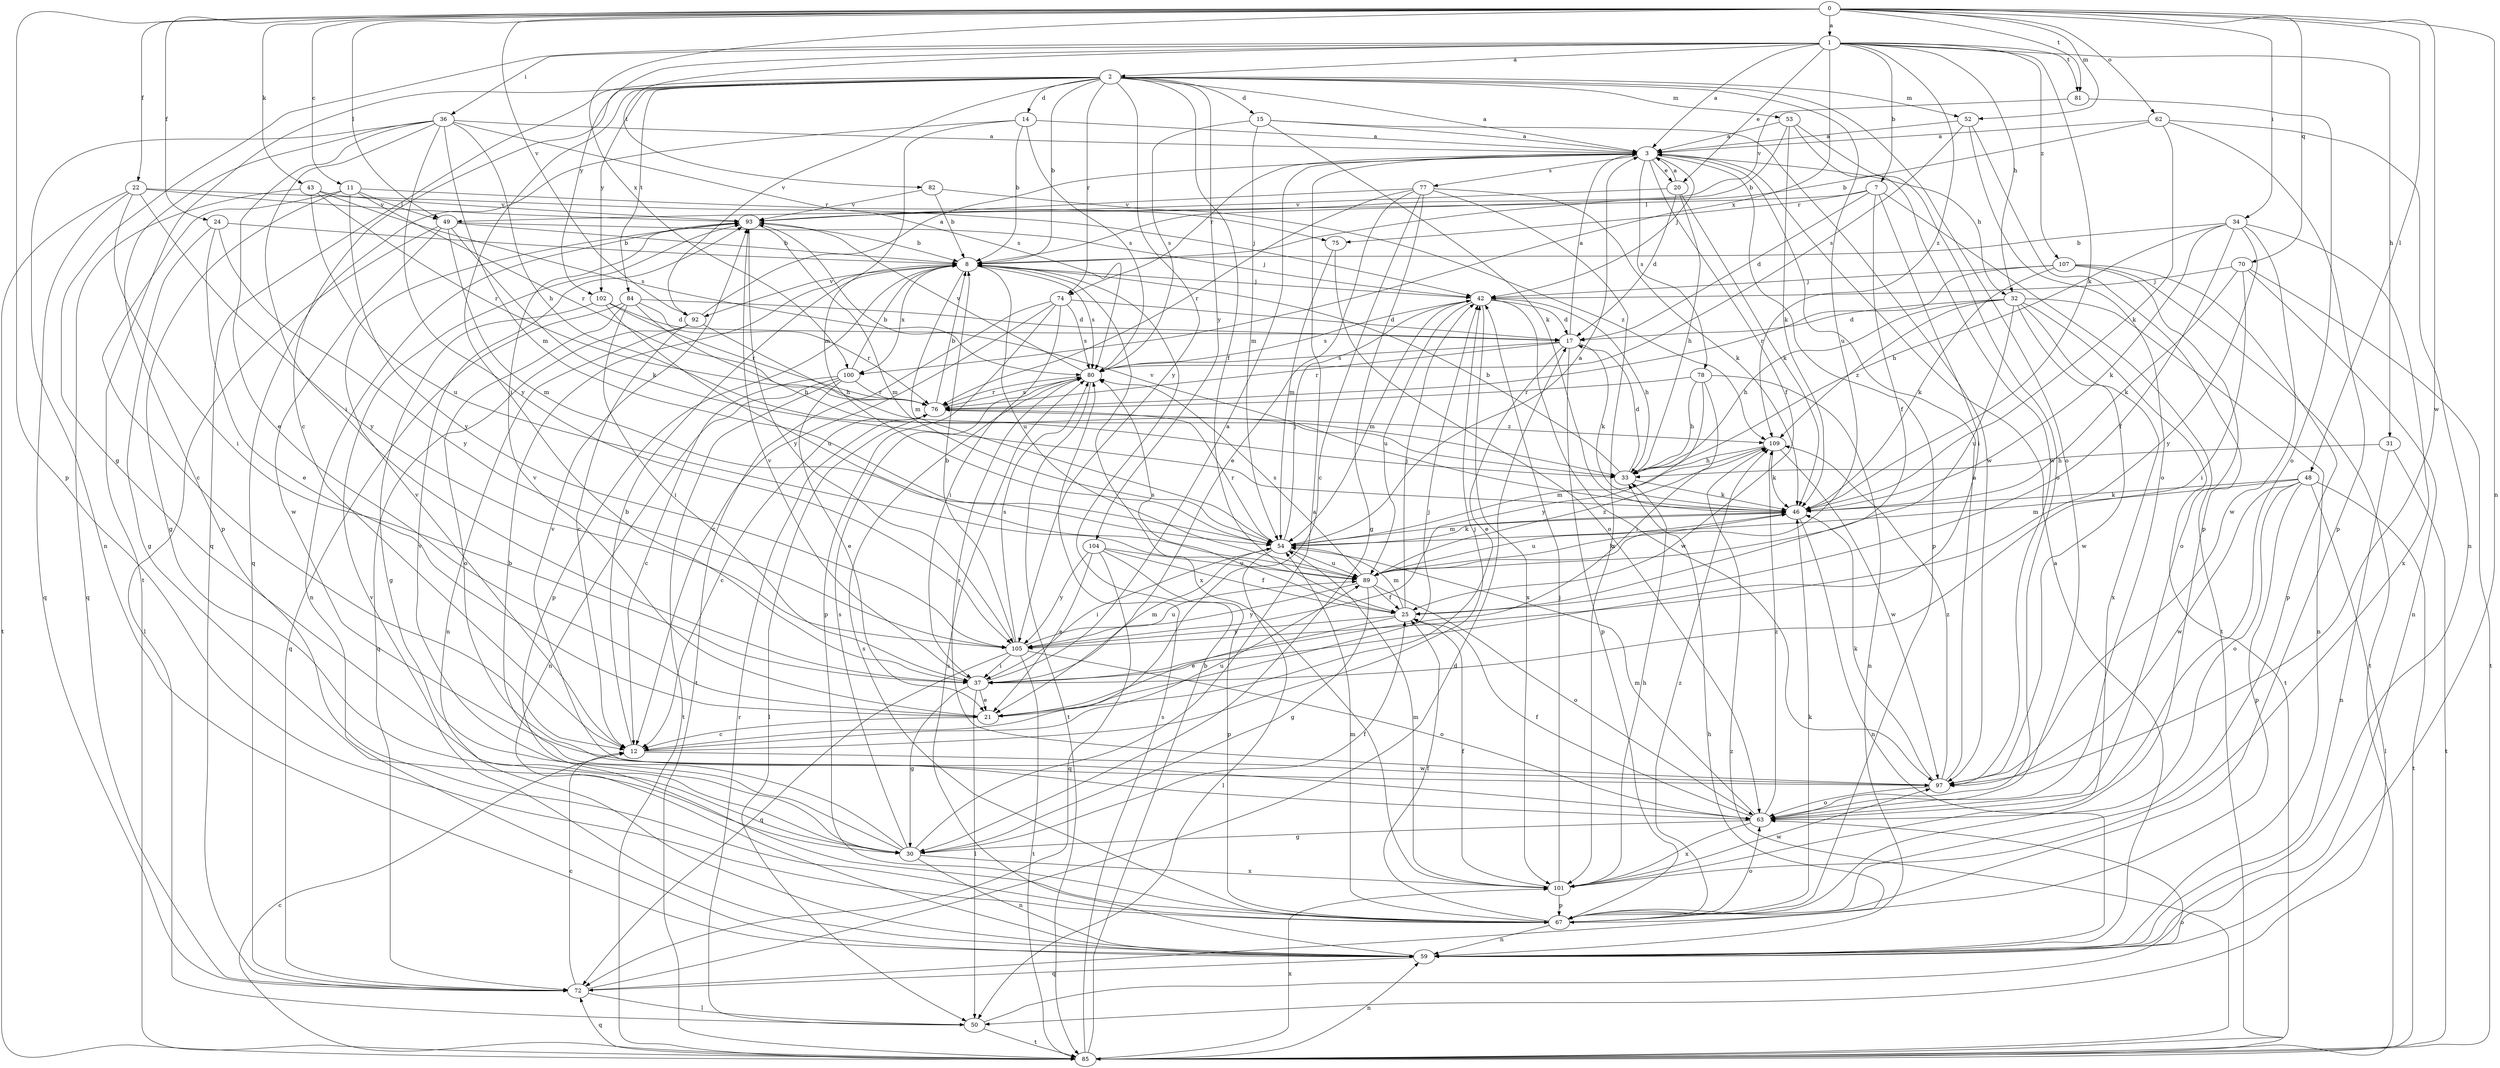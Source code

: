 strict digraph  {
0;
1;
2;
3;
7;
8;
11;
12;
14;
15;
17;
20;
21;
22;
24;
25;
30;
31;
32;
33;
34;
36;
37;
42;
43;
46;
48;
49;
50;
52;
53;
54;
59;
62;
63;
67;
70;
72;
74;
75;
76;
77;
78;
80;
81;
82;
84;
85;
89;
92;
93;
97;
100;
101;
102;
104;
105;
107;
109;
0 -> 1  [label=a];
0 -> 11  [label=c];
0 -> 22  [label=f];
0 -> 24  [label=f];
0 -> 34  [label=i];
0 -> 43  [label=k];
0 -> 48  [label=l];
0 -> 49  [label=l];
0 -> 52  [label=m];
0 -> 59  [label=n];
0 -> 62  [label=o];
0 -> 67  [label=p];
0 -> 70  [label=q];
0 -> 81  [label=t];
0 -> 92  [label=v];
0 -> 97  [label=w];
0 -> 100  [label=x];
1 -> 2  [label=a];
1 -> 3  [label=a];
1 -> 7  [label=b];
1 -> 20  [label=e];
1 -> 30  [label=g];
1 -> 31  [label=h];
1 -> 32  [label=h];
1 -> 36  [label=i];
1 -> 46  [label=k];
1 -> 81  [label=t];
1 -> 82  [label=t];
1 -> 100  [label=x];
1 -> 102  [label=y];
1 -> 107  [label=z];
1 -> 109  [label=z];
2 -> 3  [label=a];
2 -> 8  [label=b];
2 -> 12  [label=c];
2 -> 14  [label=d];
2 -> 15  [label=d];
2 -> 25  [label=f];
2 -> 37  [label=i];
2 -> 52  [label=m];
2 -> 53  [label=m];
2 -> 63  [label=o];
2 -> 72  [label=q];
2 -> 74  [label=r];
2 -> 84  [label=t];
2 -> 85  [label=t];
2 -> 89  [label=u];
2 -> 92  [label=v];
2 -> 102  [label=y];
2 -> 104  [label=y];
2 -> 105  [label=y];
3 -> 20  [label=e];
3 -> 25  [label=f];
3 -> 32  [label=h];
3 -> 42  [label=j];
3 -> 67  [label=p];
3 -> 74  [label=r];
3 -> 77  [label=s];
3 -> 78  [label=s];
7 -> 17  [label=d];
7 -> 25  [label=f];
7 -> 37  [label=i];
7 -> 49  [label=l];
7 -> 75  [label=r];
7 -> 85  [label=t];
8 -> 42  [label=j];
8 -> 54  [label=m];
8 -> 67  [label=p];
8 -> 80  [label=s];
8 -> 89  [label=u];
8 -> 92  [label=v];
8 -> 100  [label=x];
8 -> 101  [label=x];
11 -> 12  [label=c];
11 -> 30  [label=g];
11 -> 49  [label=l];
11 -> 75  [label=r];
11 -> 76  [label=r];
11 -> 105  [label=y];
12 -> 8  [label=b];
12 -> 42  [label=j];
12 -> 89  [label=u];
12 -> 93  [label=v];
12 -> 97  [label=w];
14 -> 3  [label=a];
14 -> 8  [label=b];
14 -> 54  [label=m];
14 -> 72  [label=q];
14 -> 80  [label=s];
15 -> 3  [label=a];
15 -> 46  [label=k];
15 -> 54  [label=m];
15 -> 80  [label=s];
15 -> 97  [label=w];
17 -> 3  [label=a];
17 -> 21  [label=e];
17 -> 46  [label=k];
17 -> 67  [label=p];
17 -> 76  [label=r];
17 -> 80  [label=s];
20 -> 3  [label=a];
20 -> 17  [label=d];
20 -> 33  [label=h];
20 -> 46  [label=k];
20 -> 93  [label=v];
21 -> 12  [label=c];
21 -> 42  [label=j];
21 -> 93  [label=v];
22 -> 37  [label=i];
22 -> 42  [label=j];
22 -> 72  [label=q];
22 -> 85  [label=t];
22 -> 93  [label=v];
22 -> 105  [label=y];
24 -> 8  [label=b];
24 -> 21  [label=e];
24 -> 30  [label=g];
24 -> 105  [label=y];
25 -> 21  [label=e];
25 -> 42  [label=j];
25 -> 54  [label=m];
25 -> 80  [label=s];
25 -> 105  [label=y];
30 -> 3  [label=a];
30 -> 8  [label=b];
30 -> 25  [label=f];
30 -> 59  [label=n];
30 -> 80  [label=s];
30 -> 93  [label=v];
30 -> 101  [label=x];
31 -> 33  [label=h];
31 -> 59  [label=n];
31 -> 85  [label=t];
32 -> 17  [label=d];
32 -> 33  [label=h];
32 -> 59  [label=n];
32 -> 85  [label=t];
32 -> 89  [label=u];
32 -> 97  [label=w];
32 -> 101  [label=x];
32 -> 109  [label=z];
33 -> 8  [label=b];
33 -> 17  [label=d];
33 -> 46  [label=k];
34 -> 8  [label=b];
34 -> 25  [label=f];
34 -> 33  [label=h];
34 -> 46  [label=k];
34 -> 97  [label=w];
34 -> 101  [label=x];
34 -> 105  [label=y];
36 -> 3  [label=a];
36 -> 21  [label=e];
36 -> 33  [label=h];
36 -> 37  [label=i];
36 -> 54  [label=m];
36 -> 59  [label=n];
36 -> 67  [label=p];
36 -> 80  [label=s];
36 -> 105  [label=y];
37 -> 3  [label=a];
37 -> 21  [label=e];
37 -> 30  [label=g];
37 -> 50  [label=l];
37 -> 54  [label=m];
37 -> 93  [label=v];
42 -> 17  [label=d];
42 -> 33  [label=h];
42 -> 54  [label=m];
42 -> 80  [label=s];
42 -> 89  [label=u];
42 -> 97  [label=w];
42 -> 101  [label=x];
43 -> 72  [label=q];
43 -> 76  [label=r];
43 -> 80  [label=s];
43 -> 89  [label=u];
43 -> 93  [label=v];
46 -> 54  [label=m];
46 -> 59  [label=n];
46 -> 89  [label=u];
46 -> 93  [label=v];
48 -> 46  [label=k];
48 -> 50  [label=l];
48 -> 54  [label=m];
48 -> 63  [label=o];
48 -> 67  [label=p];
48 -> 85  [label=t];
48 -> 97  [label=w];
49 -> 8  [label=b];
49 -> 42  [label=j];
49 -> 46  [label=k];
49 -> 50  [label=l];
49 -> 54  [label=m];
49 -> 97  [label=w];
50 -> 63  [label=o];
50 -> 76  [label=r];
50 -> 85  [label=t];
52 -> 3  [label=a];
52 -> 63  [label=o];
52 -> 67  [label=p];
52 -> 80  [label=s];
53 -> 3  [label=a];
53 -> 8  [label=b];
53 -> 46  [label=k];
53 -> 63  [label=o];
53 -> 97  [label=w];
54 -> 3  [label=a];
54 -> 37  [label=i];
54 -> 42  [label=j];
54 -> 46  [label=k];
54 -> 50  [label=l];
54 -> 76  [label=r];
54 -> 89  [label=u];
59 -> 3  [label=a];
59 -> 72  [label=q];
59 -> 80  [label=s];
59 -> 93  [label=v];
62 -> 3  [label=a];
62 -> 8  [label=b];
62 -> 46  [label=k];
62 -> 59  [label=n];
62 -> 67  [label=p];
63 -> 25  [label=f];
63 -> 30  [label=g];
63 -> 54  [label=m];
63 -> 93  [label=v];
63 -> 101  [label=x];
63 -> 109  [label=z];
67 -> 25  [label=f];
67 -> 46  [label=k];
67 -> 54  [label=m];
67 -> 59  [label=n];
67 -> 63  [label=o];
67 -> 80  [label=s];
67 -> 109  [label=z];
70 -> 37  [label=i];
70 -> 42  [label=j];
70 -> 46  [label=k];
70 -> 59  [label=n];
70 -> 85  [label=t];
72 -> 12  [label=c];
72 -> 17  [label=d];
72 -> 33  [label=h];
72 -> 50  [label=l];
74 -> 12  [label=c];
74 -> 17  [label=d];
74 -> 37  [label=i];
74 -> 67  [label=p];
74 -> 80  [label=s];
74 -> 85  [label=t];
75 -> 54  [label=m];
75 -> 63  [label=o];
76 -> 8  [label=b];
76 -> 12  [label=c];
76 -> 50  [label=l];
76 -> 80  [label=s];
76 -> 109  [label=z];
77 -> 12  [label=c];
77 -> 21  [label=e];
77 -> 30  [label=g];
77 -> 46  [label=k];
77 -> 76  [label=r];
77 -> 93  [label=v];
77 -> 101  [label=x];
78 -> 33  [label=h];
78 -> 37  [label=i];
78 -> 59  [label=n];
78 -> 76  [label=r];
78 -> 105  [label=y];
80 -> 76  [label=r];
80 -> 85  [label=t];
80 -> 93  [label=v];
81 -> 63  [label=o];
81 -> 93  [label=v];
82 -> 8  [label=b];
82 -> 93  [label=v];
82 -> 109  [label=z];
84 -> 17  [label=d];
84 -> 33  [label=h];
84 -> 37  [label=i];
84 -> 63  [label=o];
84 -> 72  [label=q];
84 -> 76  [label=r];
85 -> 8  [label=b];
85 -> 12  [label=c];
85 -> 59  [label=n];
85 -> 72  [label=q];
85 -> 80  [label=s];
85 -> 101  [label=x];
85 -> 109  [label=z];
89 -> 25  [label=f];
89 -> 30  [label=g];
89 -> 46  [label=k];
89 -> 63  [label=o];
89 -> 80  [label=s];
89 -> 105  [label=y];
89 -> 109  [label=z];
92 -> 3  [label=a];
92 -> 12  [label=c];
92 -> 33  [label=h];
92 -> 59  [label=n];
92 -> 72  [label=q];
93 -> 8  [label=b];
93 -> 54  [label=m];
93 -> 59  [label=n];
93 -> 105  [label=y];
97 -> 3  [label=a];
97 -> 46  [label=k];
97 -> 63  [label=o];
97 -> 80  [label=s];
97 -> 109  [label=z];
100 -> 8  [label=b];
100 -> 12  [label=c];
100 -> 21  [label=e];
100 -> 59  [label=n];
100 -> 76  [label=r];
100 -> 85  [label=t];
101 -> 25  [label=f];
101 -> 33  [label=h];
101 -> 42  [label=j];
101 -> 54  [label=m];
101 -> 67  [label=p];
101 -> 97  [label=w];
102 -> 17  [label=d];
102 -> 30  [label=g];
102 -> 76  [label=r];
102 -> 89  [label=u];
104 -> 21  [label=e];
104 -> 25  [label=f];
104 -> 67  [label=p];
104 -> 72  [label=q];
104 -> 89  [label=u];
104 -> 105  [label=y];
105 -> 8  [label=b];
105 -> 37  [label=i];
105 -> 63  [label=o];
105 -> 72  [label=q];
105 -> 80  [label=s];
105 -> 85  [label=t];
105 -> 89  [label=u];
107 -> 42  [label=j];
107 -> 46  [label=k];
107 -> 63  [label=o];
107 -> 67  [label=p];
107 -> 76  [label=r];
107 -> 85  [label=t];
109 -> 33  [label=h];
109 -> 46  [label=k];
109 -> 54  [label=m];
109 -> 97  [label=w];
}
